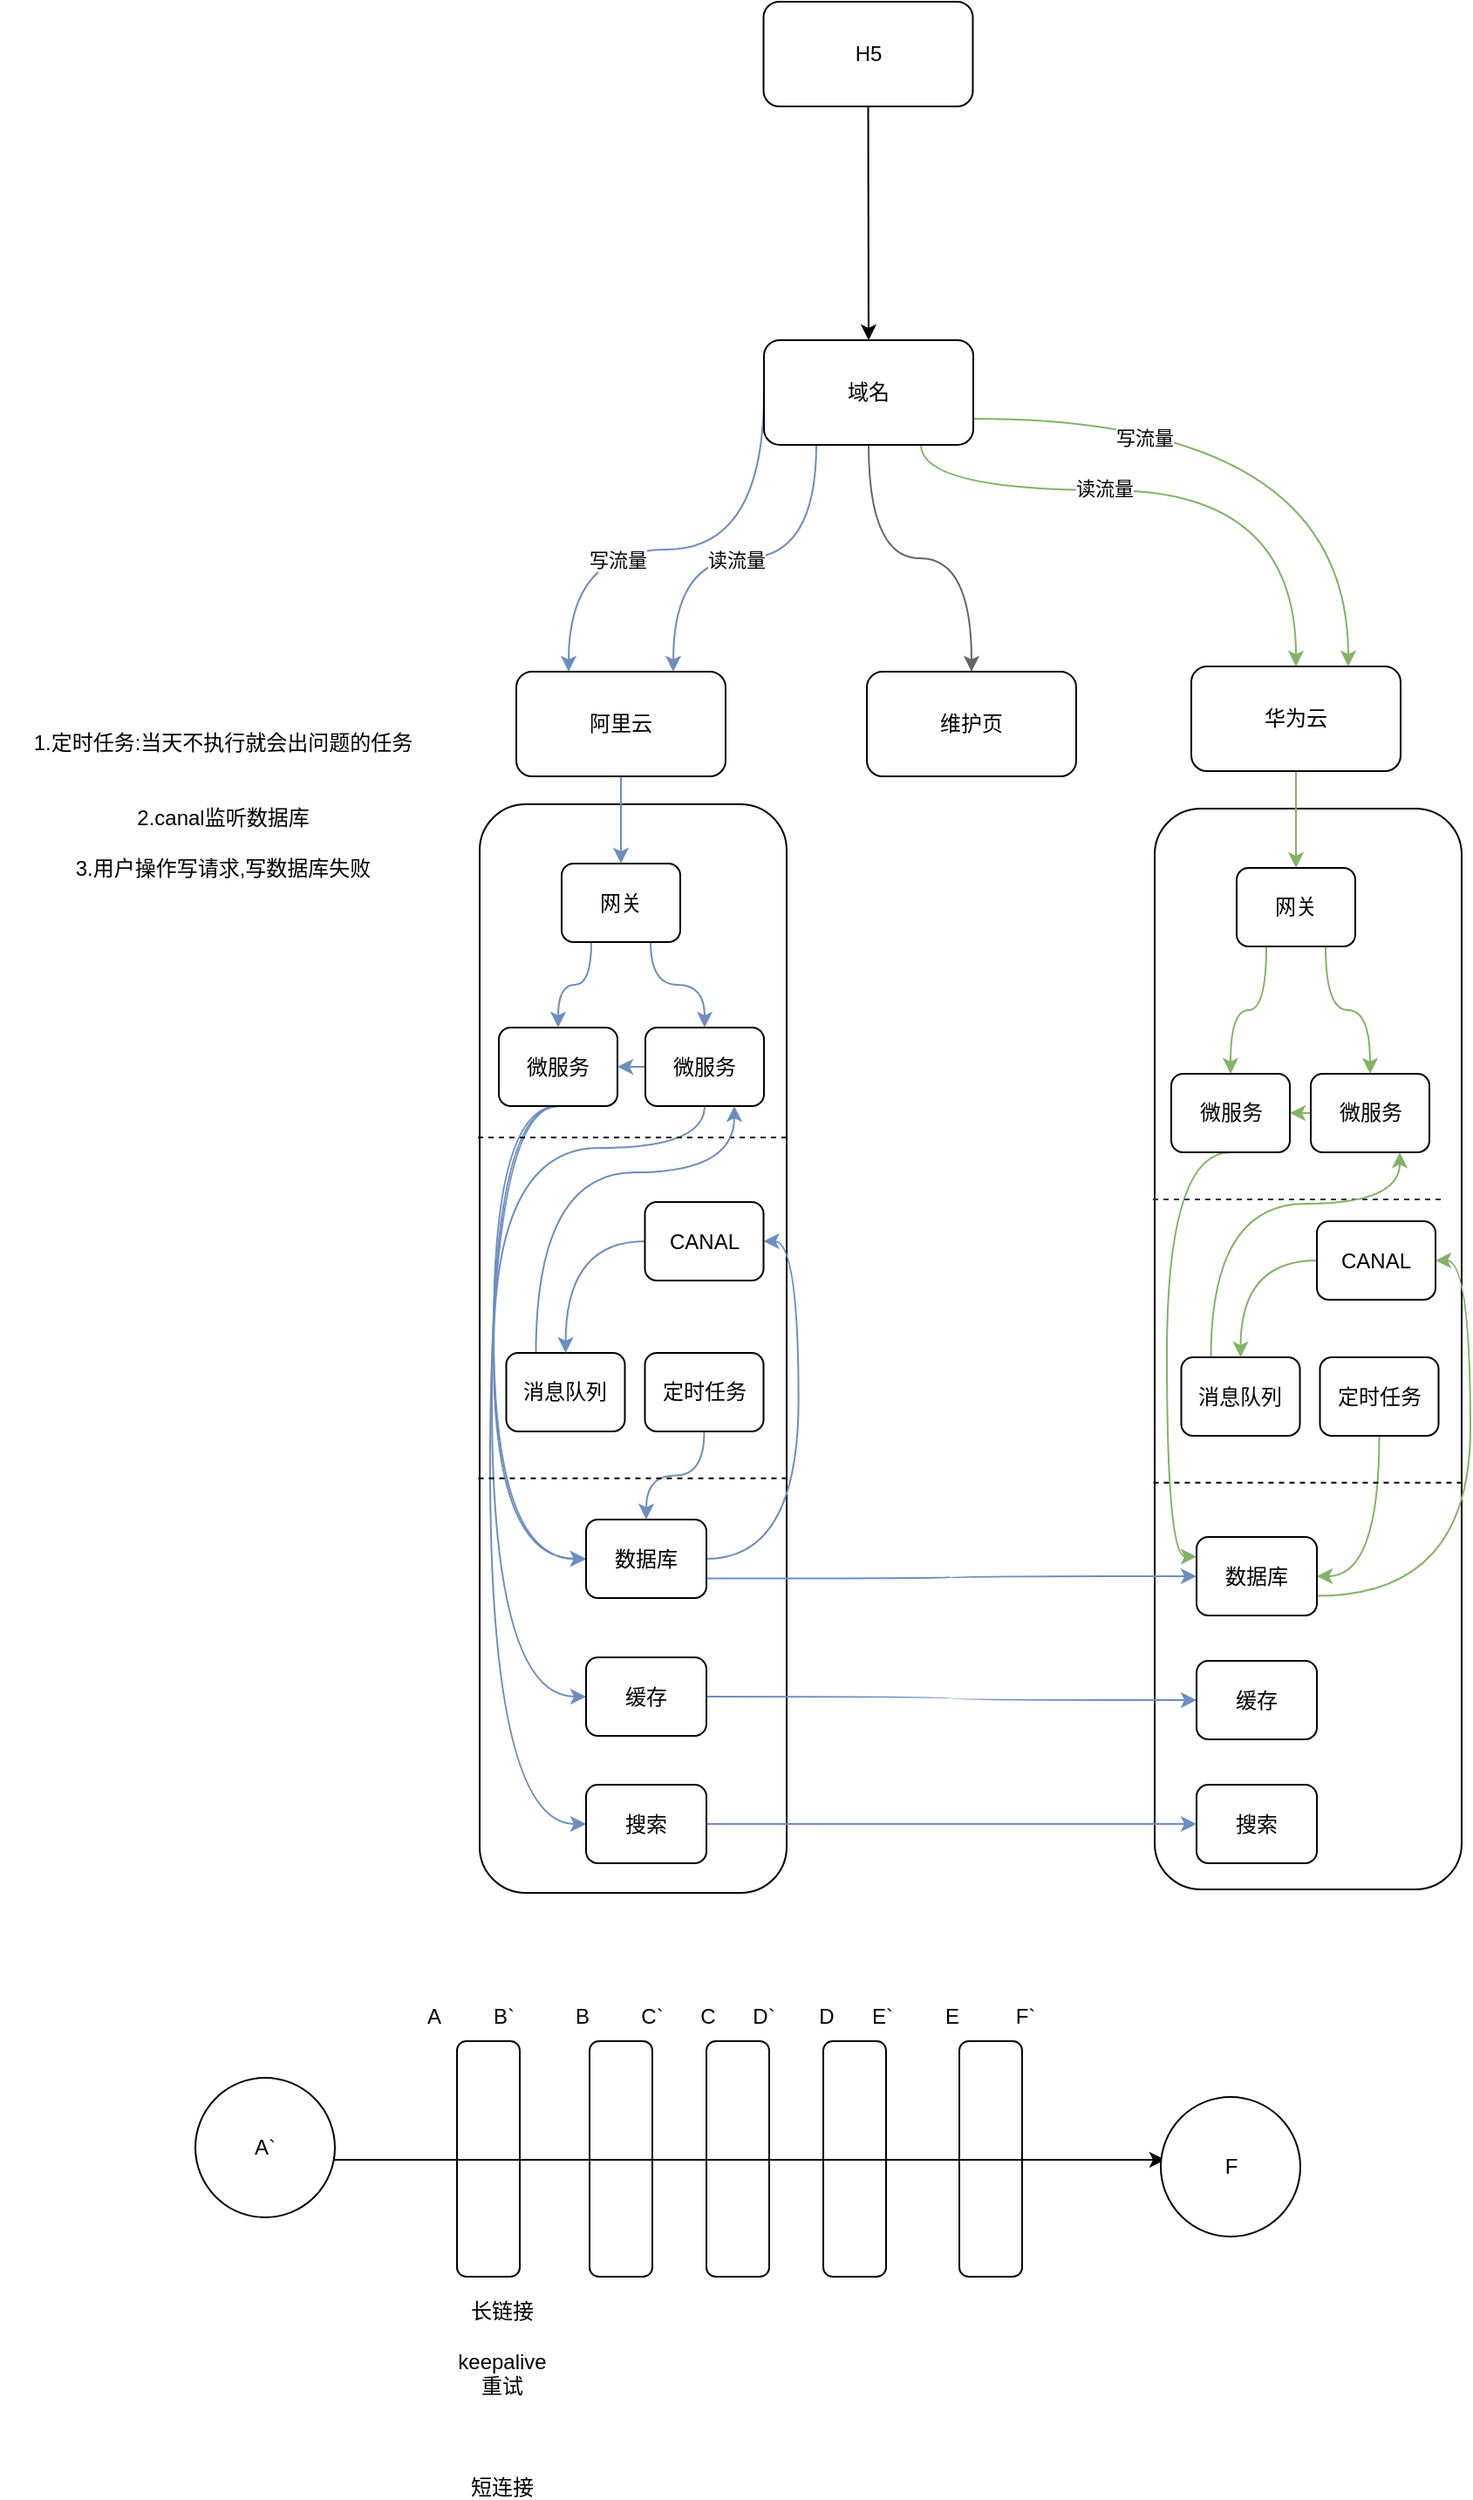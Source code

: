 <mxfile version="14.1.8" type="github">
  <diagram id="KDqxreiP4ad8gOxXgdTT" name="第 1 页">
    <mxGraphModel dx="1746" dy="1721" grid="0" gridSize="10" guides="1" tooltips="1" connect="1" arrows="1" fold="1" page="1" pageScale="1" pageWidth="827" pageHeight="1169" math="0" shadow="0">
      <root>
        <mxCell id="0" />
        <mxCell id="1" parent="0" />
        <mxCell id="CtFvst-kLlxkVtz9HqXl-45" value="" style="rounded=1;whiteSpace=wrap;html=1;" vertex="1" parent="1">
          <mxGeometry x="405" y="281.5" width="176" height="619.5" as="geometry" />
        </mxCell>
        <mxCell id="CtFvst-kLlxkVtz9HqXl-6" value="" style="rounded=1;whiteSpace=wrap;html=1;" vertex="1" parent="1">
          <mxGeometry x="18" y="279" width="176" height="624" as="geometry" />
        </mxCell>
        <mxCell id="CtFvst-kLlxkVtz9HqXl-5" style="edgeStyle=orthogonalEdgeStyle;orthogonalLoop=1;jettySize=auto;html=1;exitX=0;exitY=0.5;exitDx=0;exitDy=0;curved=1;entryX=0.25;entryY=0;entryDx=0;entryDy=0;fillColor=#dae8fc;strokeColor=#6c8ebf;" edge="1" parent="1" source="CtFvst-kLlxkVtz9HqXl-1" target="CtFvst-kLlxkVtz9HqXl-2">
          <mxGeometry relative="1" as="geometry">
            <Array as="points">
              <mxPoint x="181" y="133" />
              <mxPoint x="69" y="133" />
            </Array>
          </mxGeometry>
        </mxCell>
        <mxCell id="CtFvst-kLlxkVtz9HqXl-113" value="写流量" style="edgeLabel;html=1;align=center;verticalAlign=middle;resizable=0;points=[];" vertex="1" connectable="0" parent="CtFvst-kLlxkVtz9HqXl-5">
          <mxGeometry x="0.279" y="6" relative="1" as="geometry">
            <mxPoint as="offset" />
          </mxGeometry>
        </mxCell>
        <mxCell id="CtFvst-kLlxkVtz9HqXl-43" style="edgeStyle=orthogonalEdgeStyle;curved=1;orthogonalLoop=1;jettySize=auto;html=1;exitX=0.5;exitY=1;exitDx=0;exitDy=0;entryX=0.5;entryY=0;entryDx=0;entryDy=0;fillColor=#f5f5f5;strokeColor=#666666;" edge="1" parent="1" source="CtFvst-kLlxkVtz9HqXl-1" target="CtFvst-kLlxkVtz9HqXl-3">
          <mxGeometry relative="1" as="geometry" />
        </mxCell>
        <mxCell id="CtFvst-kLlxkVtz9HqXl-63" style="edgeStyle=orthogonalEdgeStyle;curved=1;orthogonalLoop=1;jettySize=auto;html=1;exitX=0.75;exitY=1;exitDx=0;exitDy=0;entryX=0.5;entryY=0;entryDx=0;entryDy=0;fillColor=#d5e8d4;strokeColor=#82b366;" edge="1" parent="1" source="CtFvst-kLlxkVtz9HqXl-1" target="CtFvst-kLlxkVtz9HqXl-4">
          <mxGeometry relative="1" as="geometry">
            <Array as="points">
              <mxPoint x="271" y="99" />
              <mxPoint x="486" y="99" />
            </Array>
          </mxGeometry>
        </mxCell>
        <mxCell id="CtFvst-kLlxkVtz9HqXl-117" value="读流量" style="edgeLabel;html=1;align=center;verticalAlign=middle;resizable=0;points=[];" vertex="1" connectable="0" parent="CtFvst-kLlxkVtz9HqXl-63">
          <mxGeometry x="-0.234" y="1" relative="1" as="geometry">
            <mxPoint as="offset" />
          </mxGeometry>
        </mxCell>
        <mxCell id="CtFvst-kLlxkVtz9HqXl-112" style="edgeStyle=orthogonalEdgeStyle;curved=1;orthogonalLoop=1;jettySize=auto;html=1;exitX=0.25;exitY=1;exitDx=0;exitDy=0;entryX=0.75;entryY=0;entryDx=0;entryDy=0;strokeColor=#6c8ebf;fillColor=#dae8fc;" edge="1" parent="1" source="CtFvst-kLlxkVtz9HqXl-1" target="CtFvst-kLlxkVtz9HqXl-2">
          <mxGeometry relative="1" as="geometry" />
        </mxCell>
        <mxCell id="CtFvst-kLlxkVtz9HqXl-114" value="读流量" style="edgeLabel;html=1;align=center;verticalAlign=middle;resizable=0;points=[];" vertex="1" connectable="0" parent="CtFvst-kLlxkVtz9HqXl-112">
          <mxGeometry x="0.047" y="1" relative="1" as="geometry">
            <mxPoint as="offset" />
          </mxGeometry>
        </mxCell>
        <mxCell id="CtFvst-kLlxkVtz9HqXl-116" style="edgeStyle=orthogonalEdgeStyle;curved=1;orthogonalLoop=1;jettySize=auto;html=1;exitX=1;exitY=0.75;exitDx=0;exitDy=0;entryX=0.75;entryY=0;entryDx=0;entryDy=0;strokeColor=#82b366;fillColor=#d5e8d4;" edge="1" parent="1" source="CtFvst-kLlxkVtz9HqXl-1" target="CtFvst-kLlxkVtz9HqXl-4">
          <mxGeometry relative="1" as="geometry" />
        </mxCell>
        <mxCell id="CtFvst-kLlxkVtz9HqXl-118" value="写流量" style="edgeLabel;html=1;align=center;verticalAlign=middle;resizable=0;points=[];" vertex="1" connectable="0" parent="CtFvst-kLlxkVtz9HqXl-116">
          <mxGeometry x="-0.451" y="-11" relative="1" as="geometry">
            <mxPoint as="offset" />
          </mxGeometry>
        </mxCell>
        <mxCell id="CtFvst-kLlxkVtz9HqXl-1" value="域名" style="rounded=1;whiteSpace=wrap;html=1;" vertex="1" parent="1">
          <mxGeometry x="181" y="13" width="120" height="60" as="geometry" />
        </mxCell>
        <mxCell id="CtFvst-kLlxkVtz9HqXl-21" style="edgeStyle=orthogonalEdgeStyle;curved=1;orthogonalLoop=1;jettySize=auto;html=1;exitX=0.5;exitY=1;exitDx=0;exitDy=0;fillColor=#dae8fc;strokeColor=#6c8ebf;" edge="1" parent="1" source="CtFvst-kLlxkVtz9HqXl-2" target="CtFvst-kLlxkVtz9HqXl-18">
          <mxGeometry relative="1" as="geometry" />
        </mxCell>
        <mxCell id="CtFvst-kLlxkVtz9HqXl-2" value="阿里云" style="rounded=1;whiteSpace=wrap;html=1;" vertex="1" parent="1">
          <mxGeometry x="39" y="203" width="120" height="60" as="geometry" />
        </mxCell>
        <mxCell id="CtFvst-kLlxkVtz9HqXl-3" value="维护页" style="rounded=1;whiteSpace=wrap;html=1;" vertex="1" parent="1">
          <mxGeometry x="240" y="203" width="120" height="60" as="geometry" />
        </mxCell>
        <mxCell id="CtFvst-kLlxkVtz9HqXl-60" style="edgeStyle=orthogonalEdgeStyle;curved=1;orthogonalLoop=1;jettySize=auto;html=1;exitX=0.5;exitY=1;exitDx=0;exitDy=0;entryX=0.5;entryY=0;entryDx=0;entryDy=0;fillColor=#d5e8d4;strokeColor=#82b366;" edge="1" parent="1" source="CtFvst-kLlxkVtz9HqXl-4" target="CtFvst-kLlxkVtz9HqXl-50">
          <mxGeometry relative="1" as="geometry" />
        </mxCell>
        <mxCell id="CtFvst-kLlxkVtz9HqXl-4" value="华为云" style="rounded=1;whiteSpace=wrap;html=1;" vertex="1" parent="1">
          <mxGeometry x="426" y="200" width="120" height="60" as="geometry" />
        </mxCell>
        <mxCell id="CtFvst-kLlxkVtz9HqXl-15" style="edgeStyle=orthogonalEdgeStyle;orthogonalLoop=1;jettySize=auto;html=1;exitX=0.5;exitY=1;exitDx=0;exitDy=0;curved=1;" edge="1" parent="1" source="CtFvst-kLlxkVtz9HqXl-10" target="CtFvst-kLlxkVtz9HqXl-1">
          <mxGeometry relative="1" as="geometry" />
        </mxCell>
        <mxCell id="CtFvst-kLlxkVtz9HqXl-10" value="H5" style="rounded=1;whiteSpace=wrap;html=1;" vertex="1" parent="1">
          <mxGeometry x="180.75" y="-181" width="120" height="60" as="geometry" />
        </mxCell>
        <mxCell id="CtFvst-kLlxkVtz9HqXl-68" style="edgeStyle=orthogonalEdgeStyle;curved=1;orthogonalLoop=1;jettySize=auto;html=1;exitX=0.5;exitY=1;exitDx=0;exitDy=0;entryX=0;entryY=0.5;entryDx=0;entryDy=0;fillColor=#dae8fc;strokeColor=#6c8ebf;" edge="1" parent="1" source="CtFvst-kLlxkVtz9HqXl-16" target="CtFvst-kLlxkVtz9HqXl-34">
          <mxGeometry relative="1" as="geometry">
            <Array as="points">
              <mxPoint x="26" y="452" />
              <mxPoint x="26" y="712" />
            </Array>
          </mxGeometry>
        </mxCell>
        <mxCell id="CtFvst-kLlxkVtz9HqXl-105" style="edgeStyle=orthogonalEdgeStyle;curved=1;orthogonalLoop=1;jettySize=auto;html=1;exitX=0.5;exitY=1;exitDx=0;exitDy=0;entryX=0;entryY=0.5;entryDx=0;entryDy=0;strokeColor=#6c8ebf;fillColor=#dae8fc;" edge="1" parent="1" source="CtFvst-kLlxkVtz9HqXl-16" target="CtFvst-kLlxkVtz9HqXl-33">
          <mxGeometry relative="1" as="geometry">
            <Array as="points">
              <mxPoint x="25" y="452" />
              <mxPoint x="25" y="791" />
            </Array>
          </mxGeometry>
        </mxCell>
        <mxCell id="CtFvst-kLlxkVtz9HqXl-106" style="edgeStyle=orthogonalEdgeStyle;curved=1;orthogonalLoop=1;jettySize=auto;html=1;exitX=0.5;exitY=1;exitDx=0;exitDy=0;entryX=0;entryY=0.5;entryDx=0;entryDy=0;strokeColor=#6c8ebf;fillColor=#dae8fc;" edge="1" parent="1" source="CtFvst-kLlxkVtz9HqXl-16" target="CtFvst-kLlxkVtz9HqXl-35">
          <mxGeometry relative="1" as="geometry">
            <Array as="points">
              <mxPoint x="24" y="452" />
              <mxPoint x="24" y="864" />
            </Array>
          </mxGeometry>
        </mxCell>
        <mxCell id="CtFvst-kLlxkVtz9HqXl-16" value="微服务" style="rounded=1;whiteSpace=wrap;html=1;" vertex="1" parent="1">
          <mxGeometry x="29" y="407" width="68" height="45" as="geometry" />
        </mxCell>
        <mxCell id="CtFvst-kLlxkVtz9HqXl-70" style="edgeStyle=orthogonalEdgeStyle;curved=1;orthogonalLoop=1;jettySize=auto;html=1;exitX=0.5;exitY=1;exitDx=0;exitDy=0;entryX=0;entryY=0.5;entryDx=0;entryDy=0;fillColor=#dae8fc;strokeColor=#6c8ebf;" edge="1" parent="1" source="CtFvst-kLlxkVtz9HqXl-17" target="CtFvst-kLlxkVtz9HqXl-34">
          <mxGeometry relative="1" as="geometry">
            <Array as="points">
              <mxPoint x="26" y="476" />
              <mxPoint x="26" y="712" />
            </Array>
          </mxGeometry>
        </mxCell>
        <mxCell id="CtFvst-kLlxkVtz9HqXl-75" style="edgeStyle=orthogonalEdgeStyle;curved=1;orthogonalLoop=1;jettySize=auto;html=1;exitX=0;exitY=0.5;exitDx=0;exitDy=0;entryX=1;entryY=0.5;entryDx=0;entryDy=0;fillColor=#dae8fc;strokeColor=#6c8ebf;" edge="1" parent="1" source="CtFvst-kLlxkVtz9HqXl-17" target="CtFvst-kLlxkVtz9HqXl-16">
          <mxGeometry relative="1" as="geometry" />
        </mxCell>
        <mxCell id="CtFvst-kLlxkVtz9HqXl-17" value="微服务" style="rounded=1;whiteSpace=wrap;html=1;" vertex="1" parent="1">
          <mxGeometry x="113" y="407" width="68" height="45" as="geometry" />
        </mxCell>
        <mxCell id="CtFvst-kLlxkVtz9HqXl-23" style="edgeStyle=orthogonalEdgeStyle;curved=1;orthogonalLoop=1;jettySize=auto;html=1;exitX=0.75;exitY=1;exitDx=0;exitDy=0;entryX=0.5;entryY=0;entryDx=0;entryDy=0;fillColor=#dae8fc;strokeColor=#6c8ebf;" edge="1" parent="1" source="CtFvst-kLlxkVtz9HqXl-18" target="CtFvst-kLlxkVtz9HqXl-17">
          <mxGeometry relative="1" as="geometry" />
        </mxCell>
        <mxCell id="CtFvst-kLlxkVtz9HqXl-25" style="edgeStyle=orthogonalEdgeStyle;curved=1;orthogonalLoop=1;jettySize=auto;html=1;exitX=0.25;exitY=1;exitDx=0;exitDy=0;entryX=0.5;entryY=0;entryDx=0;entryDy=0;fillColor=#dae8fc;strokeColor=#6c8ebf;" edge="1" parent="1" source="CtFvst-kLlxkVtz9HqXl-18" target="CtFvst-kLlxkVtz9HqXl-16">
          <mxGeometry relative="1" as="geometry" />
        </mxCell>
        <mxCell id="CtFvst-kLlxkVtz9HqXl-18" value="网关" style="rounded=1;whiteSpace=wrap;html=1;" vertex="1" parent="1">
          <mxGeometry x="65" y="313" width="68" height="45" as="geometry" />
        </mxCell>
        <mxCell id="CtFvst-kLlxkVtz9HqXl-26" value="" style="endArrow=none;dashed=1;html=1;" edge="1" parent="1">
          <mxGeometry width="50" height="50" relative="1" as="geometry">
            <mxPoint x="17" y="470" as="sourcePoint" />
            <mxPoint x="196" y="470" as="targetPoint" />
          </mxGeometry>
        </mxCell>
        <mxCell id="CtFvst-kLlxkVtz9HqXl-74" style="edgeStyle=orthogonalEdgeStyle;curved=1;orthogonalLoop=1;jettySize=auto;html=1;exitX=0.25;exitY=0;exitDx=0;exitDy=0;entryX=0.75;entryY=1;entryDx=0;entryDy=0;fillColor=#dae8fc;strokeColor=#6c8ebf;" edge="1" parent="1" source="CtFvst-kLlxkVtz9HqXl-29" target="CtFvst-kLlxkVtz9HqXl-17">
          <mxGeometry relative="1" as="geometry">
            <Array as="points">
              <mxPoint x="50" y="490" />
              <mxPoint x="164" y="490" />
            </Array>
          </mxGeometry>
        </mxCell>
        <mxCell id="CtFvst-kLlxkVtz9HqXl-29" value="消息队列" style="rounded=1;whiteSpace=wrap;html=1;" vertex="1" parent="1">
          <mxGeometry x="33.25" y="593.5" width="68" height="45" as="geometry" />
        </mxCell>
        <mxCell id="CtFvst-kLlxkVtz9HqXl-67" style="edgeStyle=orthogonalEdgeStyle;curved=1;orthogonalLoop=1;jettySize=auto;html=1;exitX=0.5;exitY=1;exitDx=0;exitDy=0;entryX=0.5;entryY=0;entryDx=0;entryDy=0;fillColor=#dae8fc;strokeColor=#6c8ebf;" edge="1" parent="1" source="CtFvst-kLlxkVtz9HqXl-30" target="CtFvst-kLlxkVtz9HqXl-34">
          <mxGeometry relative="1" as="geometry" />
        </mxCell>
        <mxCell id="CtFvst-kLlxkVtz9HqXl-30" value="&lt;span&gt;定时任务&lt;/span&gt;" style="rounded=1;whiteSpace=wrap;html=1;" vertex="1" parent="1">
          <mxGeometry x="112.75" y="593.5" width="68" height="45" as="geometry" />
        </mxCell>
        <mxCell id="CtFvst-kLlxkVtz9HqXl-31" value="" style="endArrow=none;dashed=1;html=1;entryX=1;entryY=0.399;entryDx=0;entryDy=0;entryPerimeter=0;exitX=-0.01;exitY=0.399;exitDx=0;exitDy=0;exitPerimeter=0;" edge="1" parent="1">
          <mxGeometry width="50" height="50" relative="1" as="geometry">
            <mxPoint x="17.24" y="665.407" as="sourcePoint" />
            <mxPoint x="195" y="665.407" as="targetPoint" />
          </mxGeometry>
        </mxCell>
        <mxCell id="CtFvst-kLlxkVtz9HqXl-32" value="1.定时任务:当天不执行就会出问题的任务&lt;br&gt;&lt;br&gt;&lt;br&gt;2.canal监听数据库&lt;br&gt;&lt;br&gt;3.用户操作写请求,写数据库失败&lt;br&gt;&lt;br&gt;" style="text;html=1;strokeColor=none;fillColor=none;align=center;verticalAlign=middle;whiteSpace=wrap;rounded=0;" vertex="1" parent="1">
          <mxGeometry x="-257" y="215" width="256" height="143" as="geometry" />
        </mxCell>
        <mxCell id="CtFvst-kLlxkVtz9HqXl-78" style="edgeStyle=orthogonalEdgeStyle;curved=1;orthogonalLoop=1;jettySize=auto;html=1;exitX=1;exitY=0.5;exitDx=0;exitDy=0;entryX=0;entryY=0.5;entryDx=0;entryDy=0;fillColor=#dae8fc;strokeColor=#6c8ebf;" edge="1" parent="1" source="CtFvst-kLlxkVtz9HqXl-33" target="CtFvst-kLlxkVtz9HqXl-57">
          <mxGeometry relative="1" as="geometry" />
        </mxCell>
        <mxCell id="CtFvst-kLlxkVtz9HqXl-33" value="缓存" style="rounded=1;whiteSpace=wrap;html=1;" vertex="1" parent="1">
          <mxGeometry x="79" y="768" width="69" height="45" as="geometry" />
        </mxCell>
        <mxCell id="CtFvst-kLlxkVtz9HqXl-73" style="edgeStyle=orthogonalEdgeStyle;curved=1;orthogonalLoop=1;jettySize=auto;html=1;exitX=1;exitY=0.5;exitDx=0;exitDy=0;entryX=1;entryY=0.5;entryDx=0;entryDy=0;fillColor=#dae8fc;strokeColor=#6c8ebf;" edge="1" parent="1" source="CtFvst-kLlxkVtz9HqXl-34" target="CtFvst-kLlxkVtz9HqXl-71">
          <mxGeometry relative="1" as="geometry" />
        </mxCell>
        <mxCell id="CtFvst-kLlxkVtz9HqXl-77" style="edgeStyle=orthogonalEdgeStyle;curved=1;orthogonalLoop=1;jettySize=auto;html=1;exitX=1;exitY=0.75;exitDx=0;exitDy=0;entryX=0;entryY=0.5;entryDx=0;entryDy=0;fillColor=#dae8fc;strokeColor=#6c8ebf;" edge="1" parent="1" source="CtFvst-kLlxkVtz9HqXl-34" target="CtFvst-kLlxkVtz9HqXl-58">
          <mxGeometry relative="1" as="geometry" />
        </mxCell>
        <mxCell id="CtFvst-kLlxkVtz9HqXl-34" value="数据库" style="rounded=1;whiteSpace=wrap;html=1;" vertex="1" parent="1">
          <mxGeometry x="79" y="689" width="69" height="45" as="geometry" />
        </mxCell>
        <mxCell id="CtFvst-kLlxkVtz9HqXl-79" style="edgeStyle=orthogonalEdgeStyle;curved=1;orthogonalLoop=1;jettySize=auto;html=1;exitX=1;exitY=0.5;exitDx=0;exitDy=0;entryX=0;entryY=0.5;entryDx=0;entryDy=0;fillColor=#dae8fc;strokeColor=#6c8ebf;" edge="1" parent="1" source="CtFvst-kLlxkVtz9HqXl-35" target="CtFvst-kLlxkVtz9HqXl-59">
          <mxGeometry relative="1" as="geometry" />
        </mxCell>
        <mxCell id="CtFvst-kLlxkVtz9HqXl-35" value="搜索" style="rounded=1;whiteSpace=wrap;html=1;" vertex="1" parent="1">
          <mxGeometry x="79" y="841" width="69" height="45" as="geometry" />
        </mxCell>
        <mxCell id="CtFvst-kLlxkVtz9HqXl-104" style="edgeStyle=orthogonalEdgeStyle;curved=1;orthogonalLoop=1;jettySize=auto;html=1;exitX=0.5;exitY=1;exitDx=0;exitDy=0;entryX=0;entryY=0.25;entryDx=0;entryDy=0;fillColor=#d5e8d4;strokeColor=#82b366;" edge="1" parent="1" source="CtFvst-kLlxkVtz9HqXl-46" target="CtFvst-kLlxkVtz9HqXl-58">
          <mxGeometry relative="1" as="geometry">
            <Array as="points">
              <mxPoint x="412" y="479" />
              <mxPoint x="412" y="710" />
            </Array>
          </mxGeometry>
        </mxCell>
        <mxCell id="CtFvst-kLlxkVtz9HqXl-46" value="微服务" style="rounded=1;whiteSpace=wrap;html=1;" vertex="1" parent="1">
          <mxGeometry x="414.5" y="433.5" width="68" height="45" as="geometry" />
        </mxCell>
        <mxCell id="CtFvst-kLlxkVtz9HqXl-103" style="edgeStyle=orthogonalEdgeStyle;curved=1;orthogonalLoop=1;jettySize=auto;html=1;exitX=0;exitY=0.5;exitDx=0;exitDy=0;entryX=1;entryY=0.5;entryDx=0;entryDy=0;fillColor=#d5e8d4;strokeColor=#82b366;" edge="1" parent="1" source="CtFvst-kLlxkVtz9HqXl-47" target="CtFvst-kLlxkVtz9HqXl-46">
          <mxGeometry relative="1" as="geometry" />
        </mxCell>
        <mxCell id="CtFvst-kLlxkVtz9HqXl-47" value="微服务" style="rounded=1;whiteSpace=wrap;html=1;" vertex="1" parent="1">
          <mxGeometry x="494.5" y="433.5" width="68" height="45" as="geometry" />
        </mxCell>
        <mxCell id="CtFvst-kLlxkVtz9HqXl-48" style="edgeStyle=orthogonalEdgeStyle;curved=1;orthogonalLoop=1;jettySize=auto;html=1;exitX=0.75;exitY=1;exitDx=0;exitDy=0;entryX=0.5;entryY=0;entryDx=0;entryDy=0;fillColor=#d5e8d4;strokeColor=#82b366;" edge="1" source="CtFvst-kLlxkVtz9HqXl-50" target="CtFvst-kLlxkVtz9HqXl-47" parent="1">
          <mxGeometry relative="1" as="geometry" />
        </mxCell>
        <mxCell id="CtFvst-kLlxkVtz9HqXl-49" style="edgeStyle=orthogonalEdgeStyle;curved=1;orthogonalLoop=1;jettySize=auto;html=1;exitX=0.25;exitY=1;exitDx=0;exitDy=0;entryX=0.5;entryY=0;entryDx=0;entryDy=0;fillColor=#d5e8d4;strokeColor=#82b366;" edge="1" source="CtFvst-kLlxkVtz9HqXl-50" target="CtFvst-kLlxkVtz9HqXl-46" parent="1">
          <mxGeometry relative="1" as="geometry" />
        </mxCell>
        <mxCell id="CtFvst-kLlxkVtz9HqXl-50" value="网关" style="rounded=1;whiteSpace=wrap;html=1;" vertex="1" parent="1">
          <mxGeometry x="452" y="315.5" width="68" height="45" as="geometry" />
        </mxCell>
        <mxCell id="CtFvst-kLlxkVtz9HqXl-51" value="" style="endArrow=none;dashed=1;html=1;fillColor=#d5e8d4;strokeColor=#1D3557;" edge="1" parent="1">
          <mxGeometry width="50" height="50" relative="1" as="geometry">
            <mxPoint x="404" y="505.5" as="sourcePoint" />
            <mxPoint x="571" y="505.5" as="targetPoint" />
          </mxGeometry>
        </mxCell>
        <mxCell id="CtFvst-kLlxkVtz9HqXl-102" style="edgeStyle=orthogonalEdgeStyle;curved=1;orthogonalLoop=1;jettySize=auto;html=1;exitX=0.25;exitY=0;exitDx=0;exitDy=0;entryX=0.75;entryY=1;entryDx=0;entryDy=0;fillColor=#d5e8d4;strokeColor=#82b366;" edge="1" parent="1" source="CtFvst-kLlxkVtz9HqXl-54" target="CtFvst-kLlxkVtz9HqXl-47">
          <mxGeometry relative="1" as="geometry">
            <Array as="points">
              <mxPoint x="437" y="508" />
              <mxPoint x="546" y="508" />
            </Array>
          </mxGeometry>
        </mxCell>
        <mxCell id="CtFvst-kLlxkVtz9HqXl-54" value="消息队列" style="rounded=1;whiteSpace=wrap;html=1;" vertex="1" parent="1">
          <mxGeometry x="420.25" y="596" width="68" height="45" as="geometry" />
        </mxCell>
        <mxCell id="CtFvst-kLlxkVtz9HqXl-100" style="edgeStyle=orthogonalEdgeStyle;curved=1;orthogonalLoop=1;jettySize=auto;html=1;exitX=0.5;exitY=1;exitDx=0;exitDy=0;entryX=1;entryY=0.5;entryDx=0;entryDy=0;fillColor=#d5e8d4;strokeColor=#82b366;" edge="1" parent="1" source="CtFvst-kLlxkVtz9HqXl-55" target="CtFvst-kLlxkVtz9HqXl-58">
          <mxGeometry relative="1" as="geometry" />
        </mxCell>
        <mxCell id="CtFvst-kLlxkVtz9HqXl-55" value="&lt;span&gt;定时任务&lt;/span&gt;" style="rounded=1;whiteSpace=wrap;html=1;" vertex="1" parent="1">
          <mxGeometry x="499.75" y="596" width="68" height="45" as="geometry" />
        </mxCell>
        <mxCell id="CtFvst-kLlxkVtz9HqXl-56" value="" style="endArrow=none;dashed=1;html=1;entryX=1;entryY=0.399;entryDx=0;entryDy=0;entryPerimeter=0;exitX=-0.01;exitY=0.399;exitDx=0;exitDy=0;exitPerimeter=0;" edge="1" parent="1">
          <mxGeometry width="50" height="50" relative="1" as="geometry">
            <mxPoint x="404.24" y="667.907" as="sourcePoint" />
            <mxPoint x="582" y="667.907" as="targetPoint" />
          </mxGeometry>
        </mxCell>
        <mxCell id="CtFvst-kLlxkVtz9HqXl-57" value="缓存" style="rounded=1;whiteSpace=wrap;html=1;" vertex="1" parent="1">
          <mxGeometry x="429" y="770" width="69" height="45" as="geometry" />
        </mxCell>
        <mxCell id="CtFvst-kLlxkVtz9HqXl-101" style="edgeStyle=orthogonalEdgeStyle;curved=1;orthogonalLoop=1;jettySize=auto;html=1;exitX=1;exitY=0.75;exitDx=0;exitDy=0;entryX=1;entryY=0.5;entryDx=0;entryDy=0;fillColor=#d5e8d4;strokeColor=#82b366;" edge="1" parent="1" source="CtFvst-kLlxkVtz9HqXl-58" target="CtFvst-kLlxkVtz9HqXl-98">
          <mxGeometry relative="1" as="geometry" />
        </mxCell>
        <mxCell id="CtFvst-kLlxkVtz9HqXl-58" value="数据库" style="rounded=1;whiteSpace=wrap;html=1;" vertex="1" parent="1">
          <mxGeometry x="429" y="699" width="69" height="45" as="geometry" />
        </mxCell>
        <mxCell id="CtFvst-kLlxkVtz9HqXl-59" value="搜索" style="rounded=1;whiteSpace=wrap;html=1;" vertex="1" parent="1">
          <mxGeometry x="429" y="841" width="69" height="45" as="geometry" />
        </mxCell>
        <mxCell id="CtFvst-kLlxkVtz9HqXl-72" style="edgeStyle=orthogonalEdgeStyle;curved=1;orthogonalLoop=1;jettySize=auto;html=1;exitX=0;exitY=0.5;exitDx=0;exitDy=0;fillColor=#dae8fc;strokeColor=#6c8ebf;" edge="1" parent="1" source="CtFvst-kLlxkVtz9HqXl-71" target="CtFvst-kLlxkVtz9HqXl-29">
          <mxGeometry relative="1" as="geometry" />
        </mxCell>
        <mxCell id="CtFvst-kLlxkVtz9HqXl-71" value="CANAL" style="rounded=1;whiteSpace=wrap;html=1;" vertex="1" parent="1">
          <mxGeometry x="112.75" y="507" width="68" height="45" as="geometry" />
        </mxCell>
        <mxCell id="CtFvst-kLlxkVtz9HqXl-80" value="" style="rounded=1;whiteSpace=wrap;html=1;" vertex="1" parent="1">
          <mxGeometry x="5" y="988" width="36" height="135" as="geometry" />
        </mxCell>
        <mxCell id="CtFvst-kLlxkVtz9HqXl-81" value="" style="rounded=1;whiteSpace=wrap;html=1;" vertex="1" parent="1">
          <mxGeometry x="81" y="988" width="36" height="135" as="geometry" />
        </mxCell>
        <mxCell id="CtFvst-kLlxkVtz9HqXl-82" value="" style="rounded=1;whiteSpace=wrap;html=1;" vertex="1" parent="1">
          <mxGeometry x="148" y="988" width="36" height="135" as="geometry" />
        </mxCell>
        <mxCell id="CtFvst-kLlxkVtz9HqXl-83" value="" style="rounded=1;whiteSpace=wrap;html=1;" vertex="1" parent="1">
          <mxGeometry x="215" y="988" width="36" height="135" as="geometry" />
        </mxCell>
        <mxCell id="CtFvst-kLlxkVtz9HqXl-84" value="" style="rounded=1;whiteSpace=wrap;html=1;" vertex="1" parent="1">
          <mxGeometry x="293" y="988" width="36" height="135" as="geometry" />
        </mxCell>
        <mxCell id="CtFvst-kLlxkVtz9HqXl-85" value="" style="endArrow=classic;html=1;" edge="1" parent="1">
          <mxGeometry width="50" height="50" relative="1" as="geometry">
            <mxPoint x="-69" y="1056" as="sourcePoint" />
            <mxPoint x="411" y="1056" as="targetPoint" />
          </mxGeometry>
        </mxCell>
        <mxCell id="CtFvst-kLlxkVtz9HqXl-86" value="A" style="text;html=1;strokeColor=none;fillColor=none;align=center;verticalAlign=middle;whiteSpace=wrap;rounded=0;" vertex="1" parent="1">
          <mxGeometry x="-28" y="964" width="40" height="20" as="geometry" />
        </mxCell>
        <mxCell id="CtFvst-kLlxkVtz9HqXl-87" value="B`" style="text;html=1;strokeColor=none;fillColor=none;align=center;verticalAlign=middle;whiteSpace=wrap;rounded=0;" vertex="1" parent="1">
          <mxGeometry x="12" y="964" width="40" height="20" as="geometry" />
        </mxCell>
        <mxCell id="CtFvst-kLlxkVtz9HqXl-88" value="B" style="text;html=1;strokeColor=none;fillColor=none;align=center;verticalAlign=middle;whiteSpace=wrap;rounded=0;" vertex="1" parent="1">
          <mxGeometry x="57" y="964" width="40" height="20" as="geometry" />
        </mxCell>
        <mxCell id="CtFvst-kLlxkVtz9HqXl-89" value="C`" style="text;html=1;strokeColor=none;fillColor=none;align=center;verticalAlign=middle;whiteSpace=wrap;rounded=0;" vertex="1" parent="1">
          <mxGeometry x="97" y="964" width="40" height="20" as="geometry" />
        </mxCell>
        <mxCell id="CtFvst-kLlxkVtz9HqXl-90" value="C" style="text;html=1;strokeColor=none;fillColor=none;align=center;verticalAlign=middle;whiteSpace=wrap;rounded=0;" vertex="1" parent="1">
          <mxGeometry x="129" y="964" width="40" height="20" as="geometry" />
        </mxCell>
        <mxCell id="CtFvst-kLlxkVtz9HqXl-91" value="D`" style="text;html=1;strokeColor=none;fillColor=none;align=center;verticalAlign=middle;whiteSpace=wrap;rounded=0;" vertex="1" parent="1">
          <mxGeometry x="161" y="964" width="40" height="20" as="geometry" />
        </mxCell>
        <mxCell id="CtFvst-kLlxkVtz9HqXl-92" value="D" style="text;html=1;strokeColor=none;fillColor=none;align=center;verticalAlign=middle;whiteSpace=wrap;rounded=0;" vertex="1" parent="1">
          <mxGeometry x="197" y="964" width="40" height="20" as="geometry" />
        </mxCell>
        <mxCell id="CtFvst-kLlxkVtz9HqXl-93" value="E`" style="text;html=1;strokeColor=none;fillColor=none;align=center;verticalAlign=middle;whiteSpace=wrap;rounded=0;" vertex="1" parent="1">
          <mxGeometry x="229" y="964" width="40" height="20" as="geometry" />
        </mxCell>
        <mxCell id="CtFvst-kLlxkVtz9HqXl-94" value="E" style="text;html=1;strokeColor=none;fillColor=none;align=center;verticalAlign=middle;whiteSpace=wrap;rounded=0;" vertex="1" parent="1">
          <mxGeometry x="269" y="964" width="40" height="20" as="geometry" />
        </mxCell>
        <mxCell id="CtFvst-kLlxkVtz9HqXl-95" value="F`" style="text;html=1;strokeColor=none;fillColor=none;align=center;verticalAlign=middle;whiteSpace=wrap;rounded=0;" vertex="1" parent="1">
          <mxGeometry x="311" y="964" width="40" height="20" as="geometry" />
        </mxCell>
        <mxCell id="CtFvst-kLlxkVtz9HqXl-96" value="A`" style="ellipse;whiteSpace=wrap;html=1;aspect=fixed;" vertex="1" parent="1">
          <mxGeometry x="-145" y="1009" width="80" height="80" as="geometry" />
        </mxCell>
        <mxCell id="CtFvst-kLlxkVtz9HqXl-97" value="F" style="ellipse;whiteSpace=wrap;html=1;aspect=fixed;" vertex="1" parent="1">
          <mxGeometry x="408.5" y="1020" width="80" height="80" as="geometry" />
        </mxCell>
        <mxCell id="CtFvst-kLlxkVtz9HqXl-99" style="edgeStyle=orthogonalEdgeStyle;curved=1;orthogonalLoop=1;jettySize=auto;html=1;exitX=0;exitY=0.5;exitDx=0;exitDy=0;entryX=0.5;entryY=0;entryDx=0;entryDy=0;fillColor=#d5e8d4;strokeColor=#82b366;" edge="1" parent="1" source="CtFvst-kLlxkVtz9HqXl-98" target="CtFvst-kLlxkVtz9HqXl-54">
          <mxGeometry relative="1" as="geometry" />
        </mxCell>
        <mxCell id="CtFvst-kLlxkVtz9HqXl-98" value="CANAL" style="rounded=1;whiteSpace=wrap;html=1;" vertex="1" parent="1">
          <mxGeometry x="498" y="518" width="68" height="45" as="geometry" />
        </mxCell>
        <mxCell id="CtFvst-kLlxkVtz9HqXl-107" value="长链接&lt;br&gt;&lt;br&gt;keepalive&lt;br&gt;重试&lt;br&gt;&lt;br&gt;&lt;br&gt;&lt;br&gt;短连接&lt;br&gt;" style="text;html=1;strokeColor=none;fillColor=none;align=center;verticalAlign=middle;whiteSpace=wrap;rounded=0;" vertex="1" parent="1">
          <mxGeometry x="3" y="1162" width="56" height="61" as="geometry" />
        </mxCell>
      </root>
    </mxGraphModel>
  </diagram>
</mxfile>
